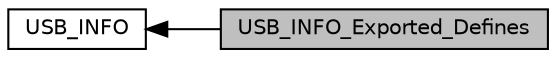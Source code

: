 digraph "USB_INFO_Exported_Defines"
{
  edge [fontname="Helvetica",fontsize="10",labelfontname="Helvetica",labelfontsize="10"];
  node [fontname="Helvetica",fontsize="10",shape=record];
  rankdir=LR;
  Node1 [label="USB_INFO",height=0.2,width=0.4,color="black", fillcolor="white", style="filled",URL="$group___u_s_b___i_n_f_o.html",tooltip="general defines for the usb device library file "];
  Node0 [label="USB_INFO_Exported_Defines",height=0.2,width=0.4,color="black", fillcolor="grey75", style="filled", fontcolor="black"];
  Node1->Node0 [shape=plaintext, dir="back", style="solid"];
}
